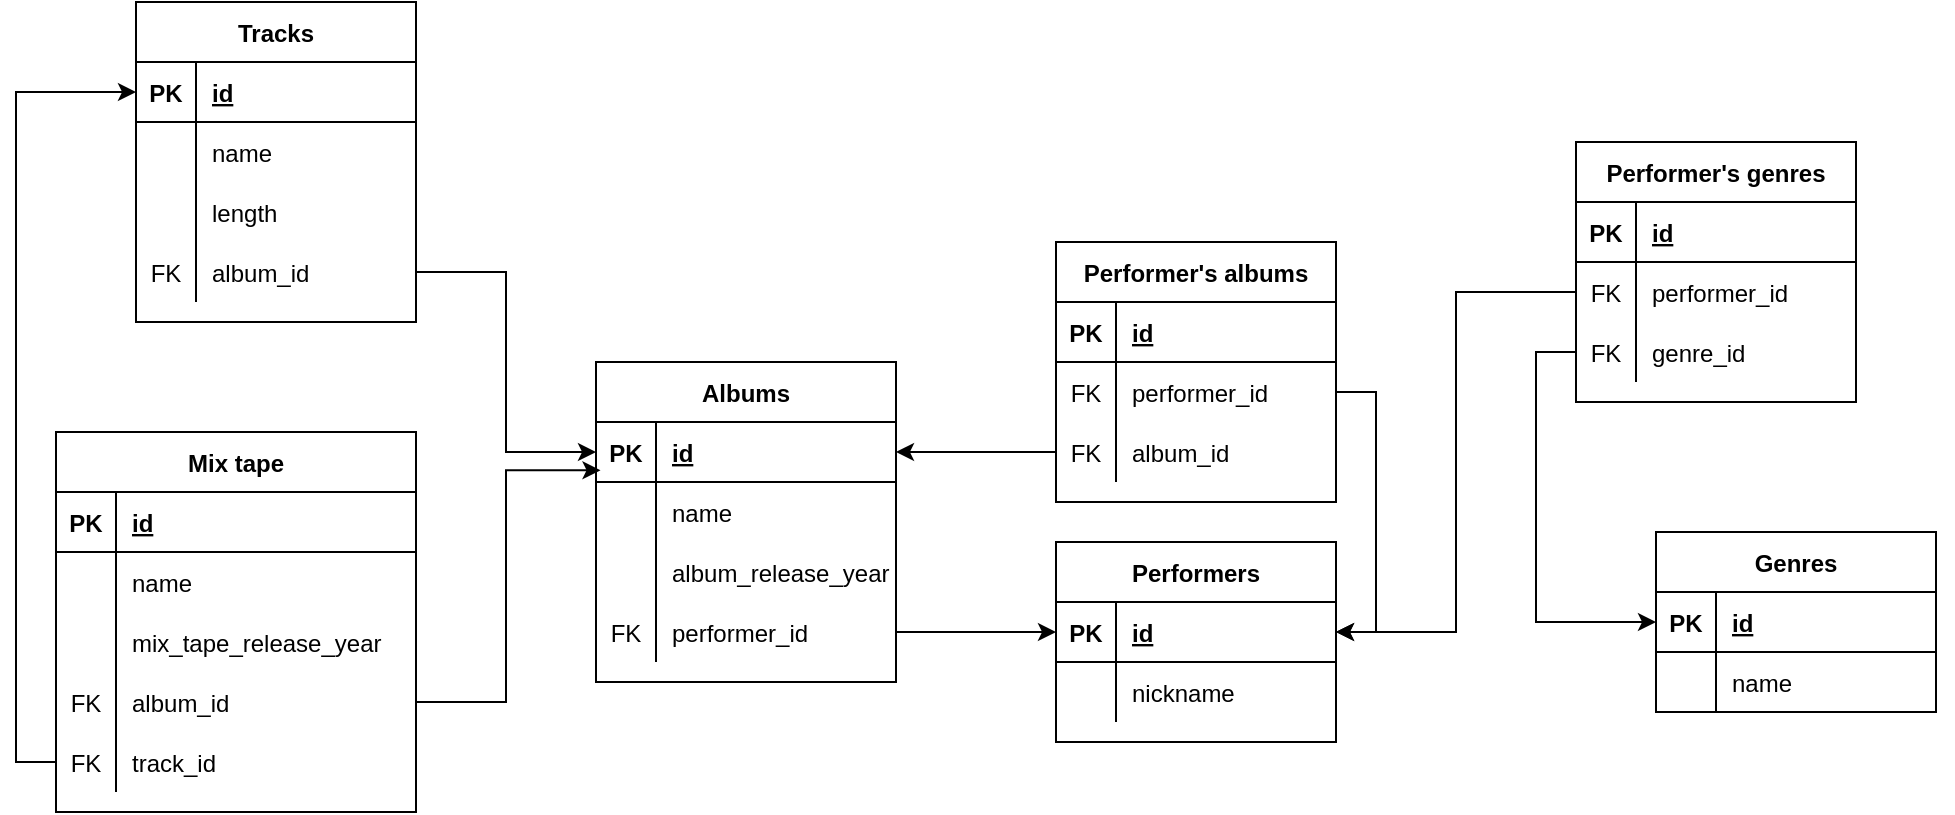 <mxfile version="20.0.4" type="device"><diagram id="xyAROBYFYp7R5GpqZVdr" name="Page-1"><mxGraphModel dx="1038" dy="539" grid="1" gridSize="10" guides="1" tooltips="1" connect="1" arrows="1" fold="1" page="1" pageScale="1" pageWidth="827" pageHeight="1169" math="0" shadow="0"><root><mxCell id="0"/><mxCell id="1" parent="0"/><mxCell id="HgymeyclJvpJ8dhlGQ1u-1" value="Genres" style="shape=table;startSize=30;container=1;collapsible=1;childLayout=tableLayout;fixedRows=1;rowLines=0;fontStyle=1;align=center;resizeLast=1;" parent="1" vertex="1"><mxGeometry x="840" y="485" width="140" height="90" as="geometry"/></mxCell><mxCell id="HgymeyclJvpJ8dhlGQ1u-2" value="" style="shape=tableRow;horizontal=0;startSize=0;swimlaneHead=0;swimlaneBody=0;fillColor=none;collapsible=0;dropTarget=0;points=[[0,0.5],[1,0.5]];portConstraint=eastwest;top=0;left=0;right=0;bottom=1;" parent="HgymeyclJvpJ8dhlGQ1u-1" vertex="1"><mxGeometry y="30" width="140" height="30" as="geometry"/></mxCell><mxCell id="HgymeyclJvpJ8dhlGQ1u-3" value="PK" style="shape=partialRectangle;connectable=0;fillColor=none;top=0;left=0;bottom=0;right=0;fontStyle=1;overflow=hidden;" parent="HgymeyclJvpJ8dhlGQ1u-2" vertex="1"><mxGeometry width="30" height="30" as="geometry"><mxRectangle width="30" height="30" as="alternateBounds"/></mxGeometry></mxCell><mxCell id="HgymeyclJvpJ8dhlGQ1u-4" value="id" style="shape=partialRectangle;connectable=0;fillColor=none;top=0;left=0;bottom=0;right=0;align=left;spacingLeft=6;fontStyle=5;overflow=hidden;" parent="HgymeyclJvpJ8dhlGQ1u-2" vertex="1"><mxGeometry x="30" width="110" height="30" as="geometry"><mxRectangle width="110" height="30" as="alternateBounds"/></mxGeometry></mxCell><mxCell id="HgymeyclJvpJ8dhlGQ1u-5" value="" style="shape=tableRow;horizontal=0;startSize=0;swimlaneHead=0;swimlaneBody=0;fillColor=none;collapsible=0;dropTarget=0;points=[[0,0.5],[1,0.5]];portConstraint=eastwest;top=0;left=0;right=0;bottom=0;" parent="HgymeyclJvpJ8dhlGQ1u-1" vertex="1"><mxGeometry y="60" width="140" height="30" as="geometry"/></mxCell><mxCell id="HgymeyclJvpJ8dhlGQ1u-6" value="" style="shape=partialRectangle;connectable=0;fillColor=none;top=0;left=0;bottom=0;right=0;editable=1;overflow=hidden;" parent="HgymeyclJvpJ8dhlGQ1u-5" vertex="1"><mxGeometry width="30" height="30" as="geometry"><mxRectangle width="30" height="30" as="alternateBounds"/></mxGeometry></mxCell><mxCell id="HgymeyclJvpJ8dhlGQ1u-7" value="name" style="shape=partialRectangle;connectable=0;fillColor=none;top=0;left=0;bottom=0;right=0;align=left;spacingLeft=6;overflow=hidden;" parent="HgymeyclJvpJ8dhlGQ1u-5" vertex="1"><mxGeometry x="30" width="110" height="30" as="geometry"><mxRectangle width="110" height="30" as="alternateBounds"/></mxGeometry></mxCell><mxCell id="zpjADB9ZAXVHmQKha8J_-81" style="edgeStyle=orthogonalEdgeStyle;rounded=0;orthogonalLoop=1;jettySize=auto;html=1;entryX=1;entryY=0.5;entryDx=0;entryDy=0;fontFamily=Helvetica;fontSize=12;fontColor=default;" parent="HgymeyclJvpJ8dhlGQ1u-1" target="HgymeyclJvpJ8dhlGQ1u-2" edge="1"><mxGeometry relative="1" as="geometry"><mxPoint x="140" y="45" as="sourcePoint"/></mxGeometry></mxCell><mxCell id="HgymeyclJvpJ8dhlGQ1u-14" value="Performers" style="shape=table;startSize=30;container=1;collapsible=1;childLayout=tableLayout;fixedRows=1;rowLines=0;fontStyle=1;align=center;resizeLast=1;" parent="1" vertex="1"><mxGeometry x="540" y="490" width="140" height="100" as="geometry"/></mxCell><mxCell id="HgymeyclJvpJ8dhlGQ1u-15" value="" style="shape=tableRow;horizontal=0;startSize=0;swimlaneHead=0;swimlaneBody=0;fillColor=none;collapsible=0;dropTarget=0;points=[[0,0.5],[1,0.5]];portConstraint=eastwest;top=0;left=0;right=0;bottom=1;" parent="HgymeyclJvpJ8dhlGQ1u-14" vertex="1"><mxGeometry y="30" width="140" height="30" as="geometry"/></mxCell><mxCell id="HgymeyclJvpJ8dhlGQ1u-16" value="PK" style="shape=partialRectangle;connectable=0;fillColor=none;top=0;left=0;bottom=0;right=0;fontStyle=1;overflow=hidden;" parent="HgymeyclJvpJ8dhlGQ1u-15" vertex="1"><mxGeometry width="30" height="30" as="geometry"><mxRectangle width="30" height="30" as="alternateBounds"/></mxGeometry></mxCell><mxCell id="HgymeyclJvpJ8dhlGQ1u-17" value="id" style="shape=partialRectangle;connectable=0;fillColor=none;top=0;left=0;bottom=0;right=0;align=left;spacingLeft=6;fontStyle=5;overflow=hidden;" parent="HgymeyclJvpJ8dhlGQ1u-15" vertex="1"><mxGeometry x="30" width="110" height="30" as="geometry"><mxRectangle width="110" height="30" as="alternateBounds"/></mxGeometry></mxCell><mxCell id="HgymeyclJvpJ8dhlGQ1u-18" value="" style="shape=tableRow;horizontal=0;startSize=0;swimlaneHead=0;swimlaneBody=0;fillColor=none;collapsible=0;dropTarget=0;points=[[0,0.5],[1,0.5]];portConstraint=eastwest;top=0;left=0;right=0;bottom=0;" parent="HgymeyclJvpJ8dhlGQ1u-14" vertex="1"><mxGeometry y="60" width="140" height="30" as="geometry"/></mxCell><mxCell id="HgymeyclJvpJ8dhlGQ1u-19" value="" style="shape=partialRectangle;connectable=0;fillColor=none;top=0;left=0;bottom=0;right=0;editable=1;overflow=hidden;" parent="HgymeyclJvpJ8dhlGQ1u-18" vertex="1"><mxGeometry width="30" height="30" as="geometry"><mxRectangle width="30" height="30" as="alternateBounds"/></mxGeometry></mxCell><mxCell id="HgymeyclJvpJ8dhlGQ1u-20" value="nickname" style="shape=partialRectangle;connectable=0;fillColor=none;top=0;left=0;bottom=0;right=0;align=left;spacingLeft=6;overflow=hidden;" parent="HgymeyclJvpJ8dhlGQ1u-18" vertex="1"><mxGeometry x="30" width="110" height="30" as="geometry"><mxRectangle width="110" height="30" as="alternateBounds"/></mxGeometry></mxCell><mxCell id="HgymeyclJvpJ8dhlGQ1u-29" value="Albums" style="shape=table;startSize=30;container=1;collapsible=1;childLayout=tableLayout;fixedRows=1;rowLines=0;fontStyle=1;align=center;resizeLast=1;" parent="1" vertex="1"><mxGeometry x="310" y="400" width="150" height="160" as="geometry"/></mxCell><mxCell id="HgymeyclJvpJ8dhlGQ1u-30" value="" style="shape=tableRow;horizontal=0;startSize=0;swimlaneHead=0;swimlaneBody=0;fillColor=none;collapsible=0;dropTarget=0;points=[[0,0.5],[1,0.5]];portConstraint=eastwest;top=0;left=0;right=0;bottom=1;" parent="HgymeyclJvpJ8dhlGQ1u-29" vertex="1"><mxGeometry y="30" width="150" height="30" as="geometry"/></mxCell><mxCell id="HgymeyclJvpJ8dhlGQ1u-31" value="PK" style="shape=partialRectangle;connectable=0;fillColor=none;top=0;left=0;bottom=0;right=0;fontStyle=1;overflow=hidden;" parent="HgymeyclJvpJ8dhlGQ1u-30" vertex="1"><mxGeometry width="30" height="30" as="geometry"><mxRectangle width="30" height="30" as="alternateBounds"/></mxGeometry></mxCell><mxCell id="HgymeyclJvpJ8dhlGQ1u-32" value="id" style="shape=partialRectangle;connectable=0;fillColor=none;top=0;left=0;bottom=0;right=0;align=left;spacingLeft=6;fontStyle=5;overflow=hidden;" parent="HgymeyclJvpJ8dhlGQ1u-30" vertex="1"><mxGeometry x="30" width="120" height="30" as="geometry"><mxRectangle width="120" height="30" as="alternateBounds"/></mxGeometry></mxCell><mxCell id="HgymeyclJvpJ8dhlGQ1u-33" value="" style="shape=tableRow;horizontal=0;startSize=0;swimlaneHead=0;swimlaneBody=0;fillColor=none;collapsible=0;dropTarget=0;points=[[0,0.5],[1,0.5]];portConstraint=eastwest;top=0;left=0;right=0;bottom=0;" parent="HgymeyclJvpJ8dhlGQ1u-29" vertex="1"><mxGeometry y="60" width="150" height="30" as="geometry"/></mxCell><mxCell id="HgymeyclJvpJ8dhlGQ1u-34" value="" style="shape=partialRectangle;connectable=0;fillColor=none;top=0;left=0;bottom=0;right=0;editable=1;overflow=hidden;" parent="HgymeyclJvpJ8dhlGQ1u-33" vertex="1"><mxGeometry width="30" height="30" as="geometry"><mxRectangle width="30" height="30" as="alternateBounds"/></mxGeometry></mxCell><mxCell id="HgymeyclJvpJ8dhlGQ1u-35" value="name" style="shape=partialRectangle;connectable=0;fillColor=none;top=0;left=0;bottom=0;right=0;align=left;spacingLeft=6;overflow=hidden;" parent="HgymeyclJvpJ8dhlGQ1u-33" vertex="1"><mxGeometry x="30" width="120" height="30" as="geometry"><mxRectangle width="120" height="30" as="alternateBounds"/></mxGeometry></mxCell><mxCell id="HgymeyclJvpJ8dhlGQ1u-36" value="" style="shape=tableRow;horizontal=0;startSize=0;swimlaneHead=0;swimlaneBody=0;fillColor=none;collapsible=0;dropTarget=0;points=[[0,0.5],[1,0.5]];portConstraint=eastwest;top=0;left=0;right=0;bottom=0;" parent="HgymeyclJvpJ8dhlGQ1u-29" vertex="1"><mxGeometry y="90" width="150" height="30" as="geometry"/></mxCell><mxCell id="HgymeyclJvpJ8dhlGQ1u-37" value="" style="shape=partialRectangle;connectable=0;fillColor=none;top=0;left=0;bottom=0;right=0;editable=1;overflow=hidden;" parent="HgymeyclJvpJ8dhlGQ1u-36" vertex="1"><mxGeometry width="30" height="30" as="geometry"><mxRectangle width="30" height="30" as="alternateBounds"/></mxGeometry></mxCell><mxCell id="HgymeyclJvpJ8dhlGQ1u-38" value="album_release_year" style="shape=partialRectangle;connectable=0;fillColor=none;top=0;left=0;bottom=0;right=0;align=left;spacingLeft=6;overflow=hidden;" parent="HgymeyclJvpJ8dhlGQ1u-36" vertex="1"><mxGeometry x="30" width="120" height="30" as="geometry"><mxRectangle width="120" height="30" as="alternateBounds"/></mxGeometry></mxCell><mxCell id="HgymeyclJvpJ8dhlGQ1u-39" value="" style="shape=tableRow;horizontal=0;startSize=0;swimlaneHead=0;swimlaneBody=0;fillColor=none;collapsible=0;dropTarget=0;points=[[0,0.5],[1,0.5]];portConstraint=eastwest;top=0;left=0;right=0;bottom=0;" parent="HgymeyclJvpJ8dhlGQ1u-29" vertex="1"><mxGeometry y="120" width="150" height="30" as="geometry"/></mxCell><mxCell id="HgymeyclJvpJ8dhlGQ1u-40" value="FK" style="shape=partialRectangle;connectable=0;fillColor=none;top=0;left=0;bottom=0;right=0;editable=1;overflow=hidden;" parent="HgymeyclJvpJ8dhlGQ1u-39" vertex="1"><mxGeometry width="30" height="30" as="geometry"><mxRectangle width="30" height="30" as="alternateBounds"/></mxGeometry></mxCell><mxCell id="HgymeyclJvpJ8dhlGQ1u-41" value="performer_id" style="shape=partialRectangle;connectable=0;fillColor=none;top=0;left=0;bottom=0;right=0;align=left;spacingLeft=6;overflow=hidden;" parent="HgymeyclJvpJ8dhlGQ1u-39" vertex="1"><mxGeometry x="30" width="120" height="30" as="geometry"><mxRectangle width="120" height="30" as="alternateBounds"/></mxGeometry></mxCell><mxCell id="HgymeyclJvpJ8dhlGQ1u-42" style="edgeStyle=orthogonalEdgeStyle;rounded=0;orthogonalLoop=1;jettySize=auto;html=1;exitX=1;exitY=0.5;exitDx=0;exitDy=0;" parent="1" source="HgymeyclJvpJ8dhlGQ1u-39" target="HgymeyclJvpJ8dhlGQ1u-15" edge="1"><mxGeometry relative="1" as="geometry"/></mxCell><mxCell id="HgymeyclJvpJ8dhlGQ1u-43" value="Tracks" style="shape=table;startSize=30;container=1;collapsible=1;childLayout=tableLayout;fixedRows=1;rowLines=0;fontStyle=1;align=center;resizeLast=1;" parent="1" vertex="1"><mxGeometry x="80" y="220" width="140" height="160" as="geometry"/></mxCell><mxCell id="HgymeyclJvpJ8dhlGQ1u-44" value="" style="shape=tableRow;horizontal=0;startSize=0;swimlaneHead=0;swimlaneBody=0;fillColor=none;collapsible=0;dropTarget=0;points=[[0,0.5],[1,0.5]];portConstraint=eastwest;top=0;left=0;right=0;bottom=1;" parent="HgymeyclJvpJ8dhlGQ1u-43" vertex="1"><mxGeometry y="30" width="140" height="30" as="geometry"/></mxCell><mxCell id="HgymeyclJvpJ8dhlGQ1u-45" value="PK" style="shape=partialRectangle;connectable=0;fillColor=none;top=0;left=0;bottom=0;right=0;fontStyle=1;overflow=hidden;" parent="HgymeyclJvpJ8dhlGQ1u-44" vertex="1"><mxGeometry width="30" height="30" as="geometry"><mxRectangle width="30" height="30" as="alternateBounds"/></mxGeometry></mxCell><mxCell id="HgymeyclJvpJ8dhlGQ1u-46" value="id" style="shape=partialRectangle;connectable=0;fillColor=none;top=0;left=0;bottom=0;right=0;align=left;spacingLeft=6;fontStyle=5;overflow=hidden;" parent="HgymeyclJvpJ8dhlGQ1u-44" vertex="1"><mxGeometry x="30" width="110" height="30" as="geometry"><mxRectangle width="110" height="30" as="alternateBounds"/></mxGeometry></mxCell><mxCell id="HgymeyclJvpJ8dhlGQ1u-47" value="" style="shape=tableRow;horizontal=0;startSize=0;swimlaneHead=0;swimlaneBody=0;fillColor=none;collapsible=0;dropTarget=0;points=[[0,0.5],[1,0.5]];portConstraint=eastwest;top=0;left=0;right=0;bottom=0;" parent="HgymeyclJvpJ8dhlGQ1u-43" vertex="1"><mxGeometry y="60" width="140" height="30" as="geometry"/></mxCell><mxCell id="HgymeyclJvpJ8dhlGQ1u-48" value="" style="shape=partialRectangle;connectable=0;fillColor=none;top=0;left=0;bottom=0;right=0;editable=1;overflow=hidden;" parent="HgymeyclJvpJ8dhlGQ1u-47" vertex="1"><mxGeometry width="30" height="30" as="geometry"><mxRectangle width="30" height="30" as="alternateBounds"/></mxGeometry></mxCell><mxCell id="HgymeyclJvpJ8dhlGQ1u-49" value="name" style="shape=partialRectangle;connectable=0;fillColor=none;top=0;left=0;bottom=0;right=0;align=left;spacingLeft=6;overflow=hidden;" parent="HgymeyclJvpJ8dhlGQ1u-47" vertex="1"><mxGeometry x="30" width="110" height="30" as="geometry"><mxRectangle width="110" height="30" as="alternateBounds"/></mxGeometry></mxCell><mxCell id="HgymeyclJvpJ8dhlGQ1u-50" value="" style="shape=tableRow;horizontal=0;startSize=0;swimlaneHead=0;swimlaneBody=0;fillColor=none;collapsible=0;dropTarget=0;points=[[0,0.5],[1,0.5]];portConstraint=eastwest;top=0;left=0;right=0;bottom=0;" parent="HgymeyclJvpJ8dhlGQ1u-43" vertex="1"><mxGeometry y="90" width="140" height="30" as="geometry"/></mxCell><mxCell id="HgymeyclJvpJ8dhlGQ1u-51" value="" style="shape=partialRectangle;connectable=0;fillColor=none;top=0;left=0;bottom=0;right=0;editable=1;overflow=hidden;" parent="HgymeyclJvpJ8dhlGQ1u-50" vertex="1"><mxGeometry width="30" height="30" as="geometry"><mxRectangle width="30" height="30" as="alternateBounds"/></mxGeometry></mxCell><mxCell id="HgymeyclJvpJ8dhlGQ1u-52" value="length" style="shape=partialRectangle;connectable=0;fillColor=none;top=0;left=0;bottom=0;right=0;align=left;spacingLeft=6;overflow=hidden;" parent="HgymeyclJvpJ8dhlGQ1u-50" vertex="1"><mxGeometry x="30" width="110" height="30" as="geometry"><mxRectangle width="110" height="30" as="alternateBounds"/></mxGeometry></mxCell><mxCell id="HgymeyclJvpJ8dhlGQ1u-53" value="" style="shape=tableRow;horizontal=0;startSize=0;swimlaneHead=0;swimlaneBody=0;fillColor=none;collapsible=0;dropTarget=0;points=[[0,0.5],[1,0.5]];portConstraint=eastwest;top=0;left=0;right=0;bottom=0;" parent="HgymeyclJvpJ8dhlGQ1u-43" vertex="1"><mxGeometry y="120" width="140" height="30" as="geometry"/></mxCell><mxCell id="HgymeyclJvpJ8dhlGQ1u-54" value="FK" style="shape=partialRectangle;connectable=0;fillColor=none;top=0;left=0;bottom=0;right=0;editable=1;overflow=hidden;" parent="HgymeyclJvpJ8dhlGQ1u-53" vertex="1"><mxGeometry width="30" height="30" as="geometry"><mxRectangle width="30" height="30" as="alternateBounds"/></mxGeometry></mxCell><mxCell id="HgymeyclJvpJ8dhlGQ1u-55" value="album_id" style="shape=partialRectangle;connectable=0;fillColor=none;top=0;left=0;bottom=0;right=0;align=left;spacingLeft=6;overflow=hidden;" parent="HgymeyclJvpJ8dhlGQ1u-53" vertex="1"><mxGeometry x="30" width="110" height="30" as="geometry"><mxRectangle width="110" height="30" as="alternateBounds"/></mxGeometry></mxCell><mxCell id="HgymeyclJvpJ8dhlGQ1u-82" style="edgeStyle=orthogonalEdgeStyle;rounded=0;orthogonalLoop=1;jettySize=auto;html=1;exitX=1;exitY=0.5;exitDx=0;exitDy=0;" parent="1" source="HgymeyclJvpJ8dhlGQ1u-53" target="HgymeyclJvpJ8dhlGQ1u-30" edge="1"><mxGeometry relative="1" as="geometry"/></mxCell><mxCell id="zpjADB9ZAXVHmQKha8J_-1" value="Performer's genres" style="shape=table;startSize=30;container=1;collapsible=1;childLayout=tableLayout;fixedRows=1;rowLines=0;fontStyle=1;align=center;resizeLast=1;" parent="1" vertex="1"><mxGeometry x="800" y="290" width="140" height="130" as="geometry"/></mxCell><mxCell id="zpjADB9ZAXVHmQKha8J_-2" value="" style="shape=tableRow;horizontal=0;startSize=0;swimlaneHead=0;swimlaneBody=0;fillColor=none;collapsible=0;dropTarget=0;points=[[0,0.5],[1,0.5]];portConstraint=eastwest;top=0;left=0;right=0;bottom=1;" parent="zpjADB9ZAXVHmQKha8J_-1" vertex="1"><mxGeometry y="30" width="140" height="30" as="geometry"/></mxCell><mxCell id="zpjADB9ZAXVHmQKha8J_-3" value="PK" style="shape=partialRectangle;connectable=0;fillColor=none;top=0;left=0;bottom=0;right=0;fontStyle=1;overflow=hidden;" parent="zpjADB9ZAXVHmQKha8J_-2" vertex="1"><mxGeometry width="30" height="30" as="geometry"><mxRectangle width="30" height="30" as="alternateBounds"/></mxGeometry></mxCell><mxCell id="zpjADB9ZAXVHmQKha8J_-4" value="id" style="shape=partialRectangle;connectable=0;fillColor=none;top=0;left=0;bottom=0;right=0;align=left;spacingLeft=6;fontStyle=5;overflow=hidden;" parent="zpjADB9ZAXVHmQKha8J_-2" vertex="1"><mxGeometry x="30" width="110" height="30" as="geometry"><mxRectangle width="110" height="30" as="alternateBounds"/></mxGeometry></mxCell><mxCell id="zpjADB9ZAXVHmQKha8J_-5" value="" style="shape=tableRow;horizontal=0;startSize=0;swimlaneHead=0;swimlaneBody=0;fillColor=none;collapsible=0;dropTarget=0;points=[[0,0.5],[1,0.5]];portConstraint=eastwest;top=0;left=0;right=0;bottom=0;" parent="zpjADB9ZAXVHmQKha8J_-1" vertex="1"><mxGeometry y="60" width="140" height="30" as="geometry"/></mxCell><mxCell id="zpjADB9ZAXVHmQKha8J_-6" value="FK" style="shape=partialRectangle;connectable=0;fillColor=none;top=0;left=0;bottom=0;right=0;editable=1;overflow=hidden;" parent="zpjADB9ZAXVHmQKha8J_-5" vertex="1"><mxGeometry width="30" height="30" as="geometry"><mxRectangle width="30" height="30" as="alternateBounds"/></mxGeometry></mxCell><mxCell id="zpjADB9ZAXVHmQKha8J_-7" value="performer_id" style="shape=partialRectangle;connectable=0;fillColor=none;top=0;left=0;bottom=0;right=0;align=left;spacingLeft=6;overflow=hidden;" parent="zpjADB9ZAXVHmQKha8J_-5" vertex="1"><mxGeometry x="30" width="110" height="30" as="geometry"><mxRectangle width="110" height="30" as="alternateBounds"/></mxGeometry></mxCell><mxCell id="zpjADB9ZAXVHmQKha8J_-8" value="" style="shape=tableRow;horizontal=0;startSize=0;swimlaneHead=0;swimlaneBody=0;fillColor=none;collapsible=0;dropTarget=0;points=[[0,0.5],[1,0.5]];portConstraint=eastwest;top=0;left=0;right=0;bottom=0;" parent="zpjADB9ZAXVHmQKha8J_-1" vertex="1"><mxGeometry y="90" width="140" height="30" as="geometry"/></mxCell><mxCell id="zpjADB9ZAXVHmQKha8J_-9" value="FK" style="shape=partialRectangle;connectable=0;fillColor=none;top=0;left=0;bottom=0;right=0;editable=1;overflow=hidden;" parent="zpjADB9ZAXVHmQKha8J_-8" vertex="1"><mxGeometry width="30" height="30" as="geometry"><mxRectangle width="30" height="30" as="alternateBounds"/></mxGeometry></mxCell><mxCell id="zpjADB9ZAXVHmQKha8J_-10" value="genre_id" style="shape=partialRectangle;connectable=0;fillColor=none;top=0;left=0;bottom=0;right=0;align=left;spacingLeft=6;overflow=hidden;" parent="zpjADB9ZAXVHmQKha8J_-8" vertex="1"><mxGeometry x="30" width="110" height="30" as="geometry"><mxRectangle width="110" height="30" as="alternateBounds"/></mxGeometry></mxCell><mxCell id="zpjADB9ZAXVHmQKha8J_-16" value="Performer's albums" style="shape=table;startSize=30;container=1;collapsible=1;childLayout=tableLayout;fixedRows=1;rowLines=0;fontStyle=1;align=center;resizeLast=1;" parent="1" vertex="1"><mxGeometry x="540" y="340" width="140" height="130" as="geometry"/></mxCell><mxCell id="zpjADB9ZAXVHmQKha8J_-17" value="" style="shape=tableRow;horizontal=0;startSize=0;swimlaneHead=0;swimlaneBody=0;fillColor=none;collapsible=0;dropTarget=0;points=[[0,0.5],[1,0.5]];portConstraint=eastwest;top=0;left=0;right=0;bottom=1;" parent="zpjADB9ZAXVHmQKha8J_-16" vertex="1"><mxGeometry y="30" width="140" height="30" as="geometry"/></mxCell><mxCell id="zpjADB9ZAXVHmQKha8J_-18" value="PK" style="shape=partialRectangle;connectable=0;fillColor=none;top=0;left=0;bottom=0;right=0;fontStyle=1;overflow=hidden;" parent="zpjADB9ZAXVHmQKha8J_-17" vertex="1"><mxGeometry width="30" height="30" as="geometry"><mxRectangle width="30" height="30" as="alternateBounds"/></mxGeometry></mxCell><mxCell id="zpjADB9ZAXVHmQKha8J_-19" value="id" style="shape=partialRectangle;connectable=0;fillColor=none;top=0;left=0;bottom=0;right=0;align=left;spacingLeft=6;fontStyle=5;overflow=hidden;" parent="zpjADB9ZAXVHmQKha8J_-17" vertex="1"><mxGeometry x="30" width="110" height="30" as="geometry"><mxRectangle width="110" height="30" as="alternateBounds"/></mxGeometry></mxCell><mxCell id="zpjADB9ZAXVHmQKha8J_-20" value="" style="shape=tableRow;horizontal=0;startSize=0;swimlaneHead=0;swimlaneBody=0;fillColor=none;collapsible=0;dropTarget=0;points=[[0,0.5],[1,0.5]];portConstraint=eastwest;top=0;left=0;right=0;bottom=0;" parent="zpjADB9ZAXVHmQKha8J_-16" vertex="1"><mxGeometry y="60" width="140" height="30" as="geometry"/></mxCell><mxCell id="zpjADB9ZAXVHmQKha8J_-21" value="FK" style="shape=partialRectangle;connectable=0;fillColor=none;top=0;left=0;bottom=0;right=0;editable=1;overflow=hidden;" parent="zpjADB9ZAXVHmQKha8J_-20" vertex="1"><mxGeometry width="30" height="30" as="geometry"><mxRectangle width="30" height="30" as="alternateBounds"/></mxGeometry></mxCell><mxCell id="zpjADB9ZAXVHmQKha8J_-22" value="performer_id" style="shape=partialRectangle;connectable=0;fillColor=none;top=0;left=0;bottom=0;right=0;align=left;spacingLeft=6;overflow=hidden;" parent="zpjADB9ZAXVHmQKha8J_-20" vertex="1"><mxGeometry x="30" width="110" height="30" as="geometry"><mxRectangle width="110" height="30" as="alternateBounds"/></mxGeometry></mxCell><mxCell id="zpjADB9ZAXVHmQKha8J_-23" value="" style="shape=tableRow;horizontal=0;startSize=0;swimlaneHead=0;swimlaneBody=0;fillColor=none;collapsible=0;dropTarget=0;points=[[0,0.5],[1,0.5]];portConstraint=eastwest;top=0;left=0;right=0;bottom=0;" parent="zpjADB9ZAXVHmQKha8J_-16" vertex="1"><mxGeometry y="90" width="140" height="30" as="geometry"/></mxCell><mxCell id="zpjADB9ZAXVHmQKha8J_-24" value="FK" style="shape=partialRectangle;connectable=0;fillColor=none;top=0;left=0;bottom=0;right=0;editable=1;overflow=hidden;" parent="zpjADB9ZAXVHmQKha8J_-23" vertex="1"><mxGeometry width="30" height="30" as="geometry"><mxRectangle width="30" height="30" as="alternateBounds"/></mxGeometry></mxCell><mxCell id="zpjADB9ZAXVHmQKha8J_-25" value="album_id" style="shape=partialRectangle;connectable=0;fillColor=none;top=0;left=0;bottom=0;right=0;align=left;spacingLeft=6;overflow=hidden;" parent="zpjADB9ZAXVHmQKha8J_-23" vertex="1"><mxGeometry x="30" width="110" height="30" as="geometry"><mxRectangle width="110" height="30" as="alternateBounds"/></mxGeometry></mxCell><mxCell id="zpjADB9ZAXVHmQKha8J_-31" value="Mix tape" style="shape=table;startSize=30;container=1;collapsible=1;childLayout=tableLayout;fixedRows=1;rowLines=0;fontStyle=1;align=center;resizeLast=1;" parent="1" vertex="1"><mxGeometry x="40" y="435" width="180" height="190" as="geometry"/></mxCell><mxCell id="zpjADB9ZAXVHmQKha8J_-32" value="" style="shape=tableRow;horizontal=0;startSize=0;swimlaneHead=0;swimlaneBody=0;fillColor=none;collapsible=0;dropTarget=0;points=[[0,0.5],[1,0.5]];portConstraint=eastwest;top=0;left=0;right=0;bottom=1;" parent="zpjADB9ZAXVHmQKha8J_-31" vertex="1"><mxGeometry y="30" width="180" height="30" as="geometry"/></mxCell><mxCell id="zpjADB9ZAXVHmQKha8J_-33" value="PK" style="shape=partialRectangle;connectable=0;fillColor=none;top=0;left=0;bottom=0;right=0;fontStyle=1;overflow=hidden;" parent="zpjADB9ZAXVHmQKha8J_-32" vertex="1"><mxGeometry width="30" height="30" as="geometry"><mxRectangle width="30" height="30" as="alternateBounds"/></mxGeometry></mxCell><mxCell id="zpjADB9ZAXVHmQKha8J_-34" value="id" style="shape=partialRectangle;connectable=0;fillColor=none;top=0;left=0;bottom=0;right=0;align=left;spacingLeft=6;fontStyle=5;overflow=hidden;" parent="zpjADB9ZAXVHmQKha8J_-32" vertex="1"><mxGeometry x="30" width="150" height="30" as="geometry"><mxRectangle width="150" height="30" as="alternateBounds"/></mxGeometry></mxCell><mxCell id="zpjADB9ZAXVHmQKha8J_-35" value="" style="shape=tableRow;horizontal=0;startSize=0;swimlaneHead=0;swimlaneBody=0;fillColor=none;collapsible=0;dropTarget=0;points=[[0,0.5],[1,0.5]];portConstraint=eastwest;top=0;left=0;right=0;bottom=0;" parent="zpjADB9ZAXVHmQKha8J_-31" vertex="1"><mxGeometry y="60" width="180" height="30" as="geometry"/></mxCell><mxCell id="zpjADB9ZAXVHmQKha8J_-36" value="" style="shape=partialRectangle;connectable=0;fillColor=none;top=0;left=0;bottom=0;right=0;editable=1;overflow=hidden;" parent="zpjADB9ZAXVHmQKha8J_-35" vertex="1"><mxGeometry width="30" height="30" as="geometry"><mxRectangle width="30" height="30" as="alternateBounds"/></mxGeometry></mxCell><mxCell id="zpjADB9ZAXVHmQKha8J_-37" value="name" style="shape=partialRectangle;connectable=0;fillColor=none;top=0;left=0;bottom=0;right=0;align=left;spacingLeft=6;overflow=hidden;" parent="zpjADB9ZAXVHmQKha8J_-35" vertex="1"><mxGeometry x="30" width="150" height="30" as="geometry"><mxRectangle width="150" height="30" as="alternateBounds"/></mxGeometry></mxCell><mxCell id="zpjADB9ZAXVHmQKha8J_-38" value="" style="shape=tableRow;horizontal=0;startSize=0;swimlaneHead=0;swimlaneBody=0;fillColor=none;collapsible=0;dropTarget=0;points=[[0,0.5],[1,0.5]];portConstraint=eastwest;top=0;left=0;right=0;bottom=0;" parent="zpjADB9ZAXVHmQKha8J_-31" vertex="1"><mxGeometry y="90" width="180" height="30" as="geometry"/></mxCell><mxCell id="zpjADB9ZAXVHmQKha8J_-39" value="" style="shape=partialRectangle;connectable=0;fillColor=none;top=0;left=0;bottom=0;right=0;editable=1;overflow=hidden;" parent="zpjADB9ZAXVHmQKha8J_-38" vertex="1"><mxGeometry width="30" height="30" as="geometry"><mxRectangle width="30" height="30" as="alternateBounds"/></mxGeometry></mxCell><mxCell id="zpjADB9ZAXVHmQKha8J_-40" value="mix_tape_release_year" style="shape=partialRectangle;connectable=0;fillColor=none;top=0;left=0;bottom=0;right=0;align=left;spacingLeft=6;overflow=hidden;" parent="zpjADB9ZAXVHmQKha8J_-38" vertex="1"><mxGeometry x="30" width="150" height="30" as="geometry"><mxRectangle width="150" height="30" as="alternateBounds"/></mxGeometry></mxCell><mxCell id="zpjADB9ZAXVHmQKha8J_-41" value="" style="shape=tableRow;horizontal=0;startSize=0;swimlaneHead=0;swimlaneBody=0;fillColor=none;collapsible=0;dropTarget=0;points=[[0,0.5],[1,0.5]];portConstraint=eastwest;top=0;left=0;right=0;bottom=0;" parent="zpjADB9ZAXVHmQKha8J_-31" vertex="1"><mxGeometry y="120" width="180" height="30" as="geometry"/></mxCell><mxCell id="zpjADB9ZAXVHmQKha8J_-42" value="FK" style="shape=partialRectangle;connectable=0;fillColor=none;top=0;left=0;bottom=0;right=0;editable=1;overflow=hidden;" parent="zpjADB9ZAXVHmQKha8J_-41" vertex="1"><mxGeometry width="30" height="30" as="geometry"><mxRectangle width="30" height="30" as="alternateBounds"/></mxGeometry></mxCell><mxCell id="zpjADB9ZAXVHmQKha8J_-43" value="album_id" style="shape=partialRectangle;connectable=0;fillColor=none;top=0;left=0;bottom=0;right=0;align=left;spacingLeft=6;overflow=hidden;" parent="zpjADB9ZAXVHmQKha8J_-41" vertex="1"><mxGeometry x="30" width="150" height="30" as="geometry"><mxRectangle width="150" height="30" as="alternateBounds"/></mxGeometry></mxCell><mxCell id="zpjADB9ZAXVHmQKha8J_-73" style="shape=tableRow;horizontal=0;startSize=0;swimlaneHead=0;swimlaneBody=0;fillColor=none;collapsible=0;dropTarget=0;points=[[0,0.5],[1,0.5]];portConstraint=eastwest;top=0;left=0;right=0;bottom=0;" parent="zpjADB9ZAXVHmQKha8J_-31" vertex="1"><mxGeometry y="150" width="180" height="30" as="geometry"/></mxCell><mxCell id="zpjADB9ZAXVHmQKha8J_-74" value="FK" style="shape=partialRectangle;connectable=0;fillColor=none;top=0;left=0;bottom=0;right=0;editable=1;overflow=hidden;" parent="zpjADB9ZAXVHmQKha8J_-73" vertex="1"><mxGeometry width="30" height="30" as="geometry"><mxRectangle width="30" height="30" as="alternateBounds"/></mxGeometry></mxCell><mxCell id="zpjADB9ZAXVHmQKha8J_-75" value="track_id" style="shape=partialRectangle;connectable=0;fillColor=none;top=0;left=0;bottom=0;right=0;align=left;spacingLeft=6;overflow=hidden;" parent="zpjADB9ZAXVHmQKha8J_-73" vertex="1"><mxGeometry x="30" width="150" height="30" as="geometry"><mxRectangle width="150" height="30" as="alternateBounds"/></mxGeometry></mxCell><mxCell id="zpjADB9ZAXVHmQKha8J_-45" style="edgeStyle=orthogonalEdgeStyle;rounded=0;orthogonalLoop=1;jettySize=auto;html=1;exitX=1;exitY=0.5;exitDx=0;exitDy=0;entryX=0.015;entryY=0.804;entryDx=0;entryDy=0;entryPerimeter=0;" parent="1" source="zpjADB9ZAXVHmQKha8J_-41" target="HgymeyclJvpJ8dhlGQ1u-30" edge="1"><mxGeometry relative="1" as="geometry"/></mxCell><mxCell id="zpjADB9ZAXVHmQKha8J_-77" style="edgeStyle=orthogonalEdgeStyle;rounded=0;orthogonalLoop=1;jettySize=auto;html=1;exitX=0;exitY=0.5;exitDx=0;exitDy=0;entryX=0;entryY=0.5;entryDx=0;entryDy=0;fontFamily=Helvetica;fontSize=12;fontColor=default;" parent="1" source="zpjADB9ZAXVHmQKha8J_-73" target="HgymeyclJvpJ8dhlGQ1u-44" edge="1"><mxGeometry relative="1" as="geometry"/></mxCell><mxCell id="zpjADB9ZAXVHmQKha8J_-86" style="edgeStyle=orthogonalEdgeStyle;rounded=0;orthogonalLoop=1;jettySize=auto;html=1;exitX=0;exitY=0.5;exitDx=0;exitDy=0;entryX=0;entryY=0.5;entryDx=0;entryDy=0;fontFamily=Helvetica;fontSize=12;fontColor=default;" parent="1" source="zpjADB9ZAXVHmQKha8J_-8" target="HgymeyclJvpJ8dhlGQ1u-2" edge="1"><mxGeometry relative="1" as="geometry"/></mxCell><mxCell id="zpjADB9ZAXVHmQKha8J_-88" style="edgeStyle=orthogonalEdgeStyle;rounded=0;orthogonalLoop=1;jettySize=auto;html=1;exitX=0;exitY=0.5;exitDx=0;exitDy=0;entryX=1;entryY=0.5;entryDx=0;entryDy=0;fontFamily=Helvetica;fontSize=12;fontColor=default;" parent="1" source="zpjADB9ZAXVHmQKha8J_-23" target="HgymeyclJvpJ8dhlGQ1u-30" edge="1"><mxGeometry relative="1" as="geometry"/></mxCell><mxCell id="zpjADB9ZAXVHmQKha8J_-89" style="edgeStyle=orthogonalEdgeStyle;rounded=0;orthogonalLoop=1;jettySize=auto;html=1;exitX=1;exitY=0.5;exitDx=0;exitDy=0;entryX=1;entryY=0.5;entryDx=0;entryDy=0;fontFamily=Helvetica;fontSize=12;fontColor=default;" parent="1" source="zpjADB9ZAXVHmQKha8J_-20" target="HgymeyclJvpJ8dhlGQ1u-15" edge="1"><mxGeometry relative="1" as="geometry"/></mxCell><mxCell id="zpjADB9ZAXVHmQKha8J_-90" style="edgeStyle=orthogonalEdgeStyle;rounded=0;orthogonalLoop=1;jettySize=auto;html=1;exitX=0;exitY=0.5;exitDx=0;exitDy=0;entryX=1;entryY=0.5;entryDx=0;entryDy=0;fontFamily=Helvetica;fontSize=12;fontColor=default;" parent="1" source="zpjADB9ZAXVHmQKha8J_-5" target="HgymeyclJvpJ8dhlGQ1u-15" edge="1"><mxGeometry relative="1" as="geometry"/></mxCell></root></mxGraphModel></diagram></mxfile>